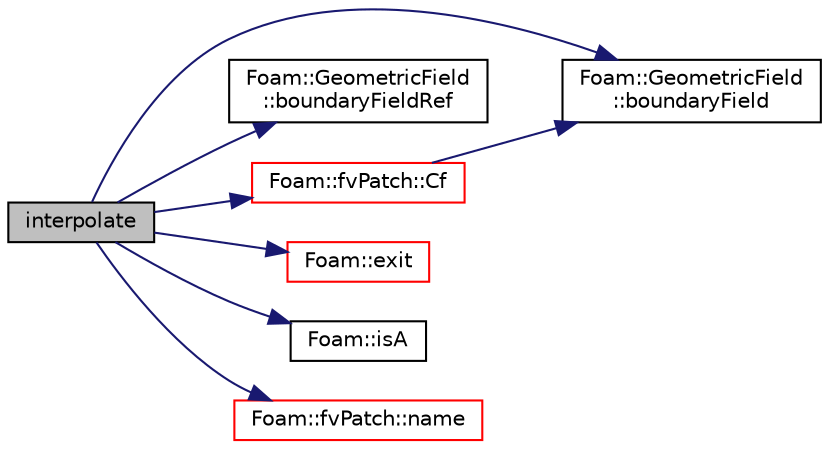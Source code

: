 digraph "interpolate"
{
  bgcolor="transparent";
  edge [fontname="Helvetica",fontsize="10",labelfontname="Helvetica",labelfontsize="10"];
  node [fontname="Helvetica",fontsize="10",shape=record];
  rankdir="LR";
  Node380 [label="interpolate",height=0.2,width=0.4,color="black", fillcolor="grey75", style="filled", fontcolor="black"];
  Node380 -> Node381 [color="midnightblue",fontsize="10",style="solid",fontname="Helvetica"];
  Node381 [label="Foam::GeometricField\l::boundaryField",height=0.2,width=0.4,color="black",URL="$a23249.html#a9ff7de36fba06b4f4f77a75142ad72b6",tooltip="Return const-reference to the boundary field. "];
  Node380 -> Node382 [color="midnightblue",fontsize="10",style="solid",fontname="Helvetica"];
  Node382 [label="Foam::GeometricField\l::boundaryFieldRef",height=0.2,width=0.4,color="black",URL="$a23249.html#af3831c9fea9f6ae7532a6d57cc67c959",tooltip="Return a reference to the boundary field. "];
  Node380 -> Node383 [color="midnightblue",fontsize="10",style="solid",fontname="Helvetica"];
  Node383 [label="Foam::fvPatch::Cf",height=0.2,width=0.4,color="red",URL="$a23693.html#accde3bfd6f67a9d6a201edbcbbe12a19",tooltip="Return face centres. "];
  Node383 -> Node381 [color="midnightblue",fontsize="10",style="solid",fontname="Helvetica"];
  Node380 -> Node457 [color="midnightblue",fontsize="10",style="solid",fontname="Helvetica"];
  Node457 [label="Foam::exit",height=0.2,width=0.4,color="red",URL="$a21851.html#a06ca7250d8e89caf05243ec094843642"];
  Node380 -> Node461 [color="midnightblue",fontsize="10",style="solid",fontname="Helvetica"];
  Node461 [label="Foam::isA",height=0.2,width=0.4,color="black",URL="$a21851.html#a7f38c7df863d37f5357047d27dab7711",tooltip="Check if a dynamic_cast to typeid is possible. "];
  Node380 -> Node462 [color="midnightblue",fontsize="10",style="solid",fontname="Helvetica"];
  Node462 [label="Foam::fvPatch::name",height=0.2,width=0.4,color="red",URL="$a23693.html#acc80e00a8ac919288fb55bd14cc88bf6",tooltip="Return name. "];
}
